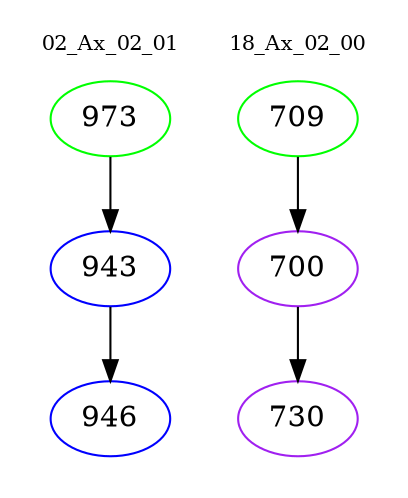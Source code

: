 digraph{
subgraph cluster_0 {
color = white
label = "02_Ax_02_01";
fontsize=10;
T0_973 [label="973", color="green"]
T0_973 -> T0_943 [color="black"]
T0_943 [label="943", color="blue"]
T0_943 -> T0_946 [color="black"]
T0_946 [label="946", color="blue"]
}
subgraph cluster_1 {
color = white
label = "18_Ax_02_00";
fontsize=10;
T1_709 [label="709", color="green"]
T1_709 -> T1_700 [color="black"]
T1_700 [label="700", color="purple"]
T1_700 -> T1_730 [color="black"]
T1_730 [label="730", color="purple"]
}
}
